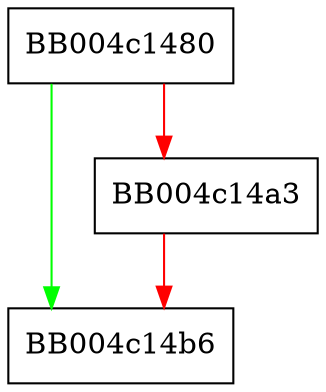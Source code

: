 digraph ossl_quic_wire_encode_frame_streams_blocked {
  node [shape="box"];
  graph [splines=ortho];
  BB004c1480 -> BB004c14b6 [color="green"];
  BB004c1480 -> BB004c14a3 [color="red"];
  BB004c14a3 -> BB004c14b6 [color="red"];
}